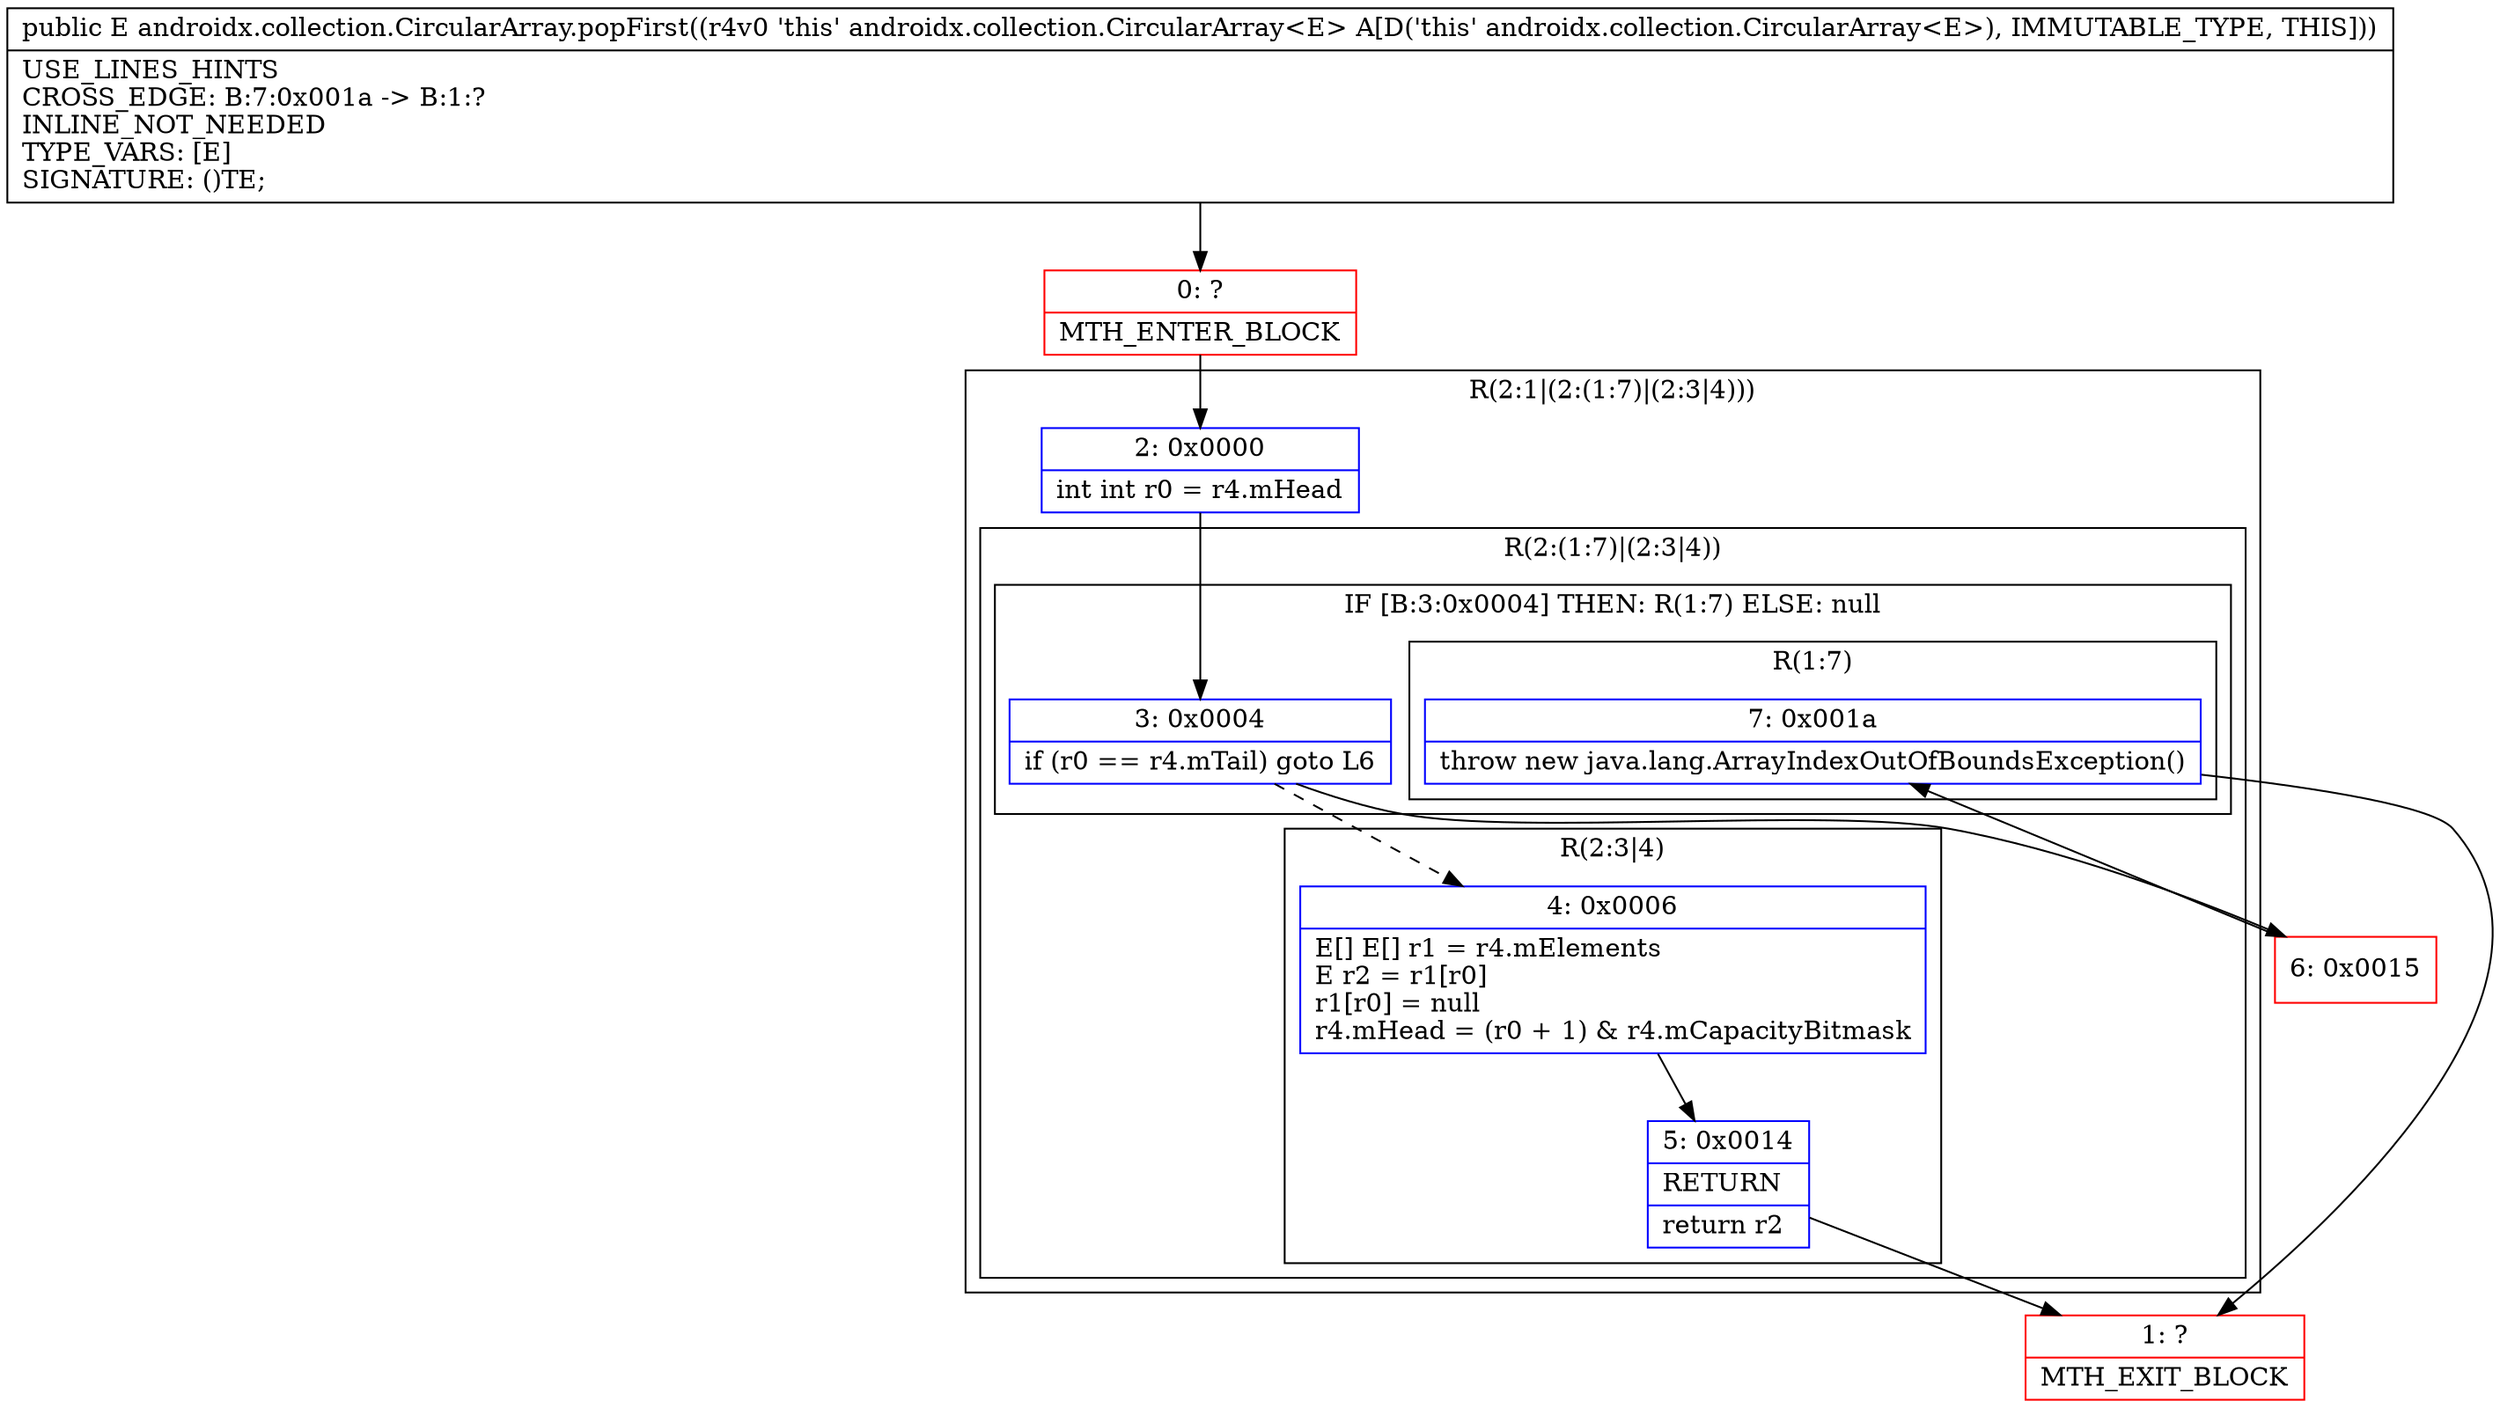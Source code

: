 digraph "CFG forandroidx.collection.CircularArray.popFirst()Ljava\/lang\/Object;" {
subgraph cluster_Region_1833626721 {
label = "R(2:1|(2:(1:7)|(2:3|4)))";
node [shape=record,color=blue];
Node_2 [shape=record,label="{2\:\ 0x0000|int int r0 = r4.mHead\l}"];
subgraph cluster_Region_1895214174 {
label = "R(2:(1:7)|(2:3|4))";
node [shape=record,color=blue];
subgraph cluster_IfRegion_950031701 {
label = "IF [B:3:0x0004] THEN: R(1:7) ELSE: null";
node [shape=record,color=blue];
Node_3 [shape=record,label="{3\:\ 0x0004|if (r0 == r4.mTail) goto L6\l}"];
subgraph cluster_Region_341448672 {
label = "R(1:7)";
node [shape=record,color=blue];
Node_7 [shape=record,label="{7\:\ 0x001a|throw new java.lang.ArrayIndexOutOfBoundsException()\l}"];
}
}
subgraph cluster_Region_531021361 {
label = "R(2:3|4)";
node [shape=record,color=blue];
Node_4 [shape=record,label="{4\:\ 0x0006|E[] E[] r1 = r4.mElements\lE r2 = r1[r0]\lr1[r0] = null\lr4.mHead = (r0 + 1) & r4.mCapacityBitmask\l}"];
Node_5 [shape=record,label="{5\:\ 0x0014|RETURN\l|return r2\l}"];
}
}
}
Node_0 [shape=record,color=red,label="{0\:\ ?|MTH_ENTER_BLOCK\l}"];
Node_1 [shape=record,color=red,label="{1\:\ ?|MTH_EXIT_BLOCK\l}"];
Node_6 [shape=record,color=red,label="{6\:\ 0x0015}"];
MethodNode[shape=record,label="{public E androidx.collection.CircularArray.popFirst((r4v0 'this' androidx.collection.CircularArray\<E\> A[D('this' androidx.collection.CircularArray\<E\>), IMMUTABLE_TYPE, THIS]))  | USE_LINES_HINTS\lCROSS_EDGE: B:7:0x001a \-\> B:1:?\lINLINE_NOT_NEEDED\lTYPE_VARS: [E]\lSIGNATURE: ()TE;\l}"];
MethodNode -> Node_0;Node_2 -> Node_3;
Node_3 -> Node_4[style=dashed];
Node_3 -> Node_6;
Node_7 -> Node_1;
Node_4 -> Node_5;
Node_5 -> Node_1;
Node_0 -> Node_2;
Node_6 -> Node_7;
}

